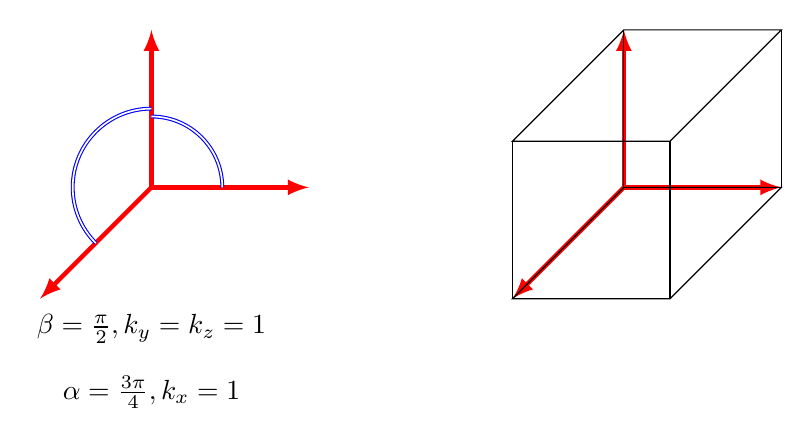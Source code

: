 \begin{tikzpicture}[scale=2]


% projection parallele 
\def\myalpha{135}
\def\mybeta{90}
\def\kx{1}
\def\ky{1}
\def\kz{1}

\begin{scope}[xshift=-3cm]
\coordinate (ff1) at (90+\myalpha:\kx);
\coordinate (ff2) at (90-\mybeta:\ky);
\coordinate (ff3) at (90:\kz);

\draw[red, ultra thick,->,>=latex] (0,0) -- (ff1);
\draw[red, ultra thick,->,>=latex] (0,0) -- (ff2);
\draw[red, ultra thick,->,>=latex] (0,0) -- (ff3);

\draw[double, blue] (90:0.5) arc (90:90+\myalpha:0.5);
\draw[double, blue] (90:0.45) arc (90:90-\mybeta:0.45);

\node at (0,-0.9) {$\beta = \frac{\pi}{2},k_y=k_z=1$};
\node at (0,-1.3) {$\alpha = \frac{3\pi}{4}, k_x=1$};
\end{scope}

\coordinate (ff1) at (90+\myalpha:\kx);
\coordinate (ff2) at (90-\mybeta:\ky);
\coordinate (ff3) at (90:\kz);

\draw[red, ultra thick,->,>=latex] (0,0) -- (ff1);
\draw[red, ultra thick,->,>=latex] (0,0) -- (ff2);
\draw[red, ultra thick,->,>=latex] (0,0) -- (ff3);

\draw (0,0) -- ++(ff1) -- ++(ff2) -- (ff2) -- cycle;
\draw (ff3) -- ++(ff1) -- ++(ff2) -- ($(ff2)+(ff3)$) -- cycle;
\draw (0,0) -- ++(ff3);
\draw (ff1) -- ++(ff3);
\draw (ff2) -- ++(ff3);
\draw ($(ff1)+(ff2)$) -- ++(ff3);


\end{tikzpicture}